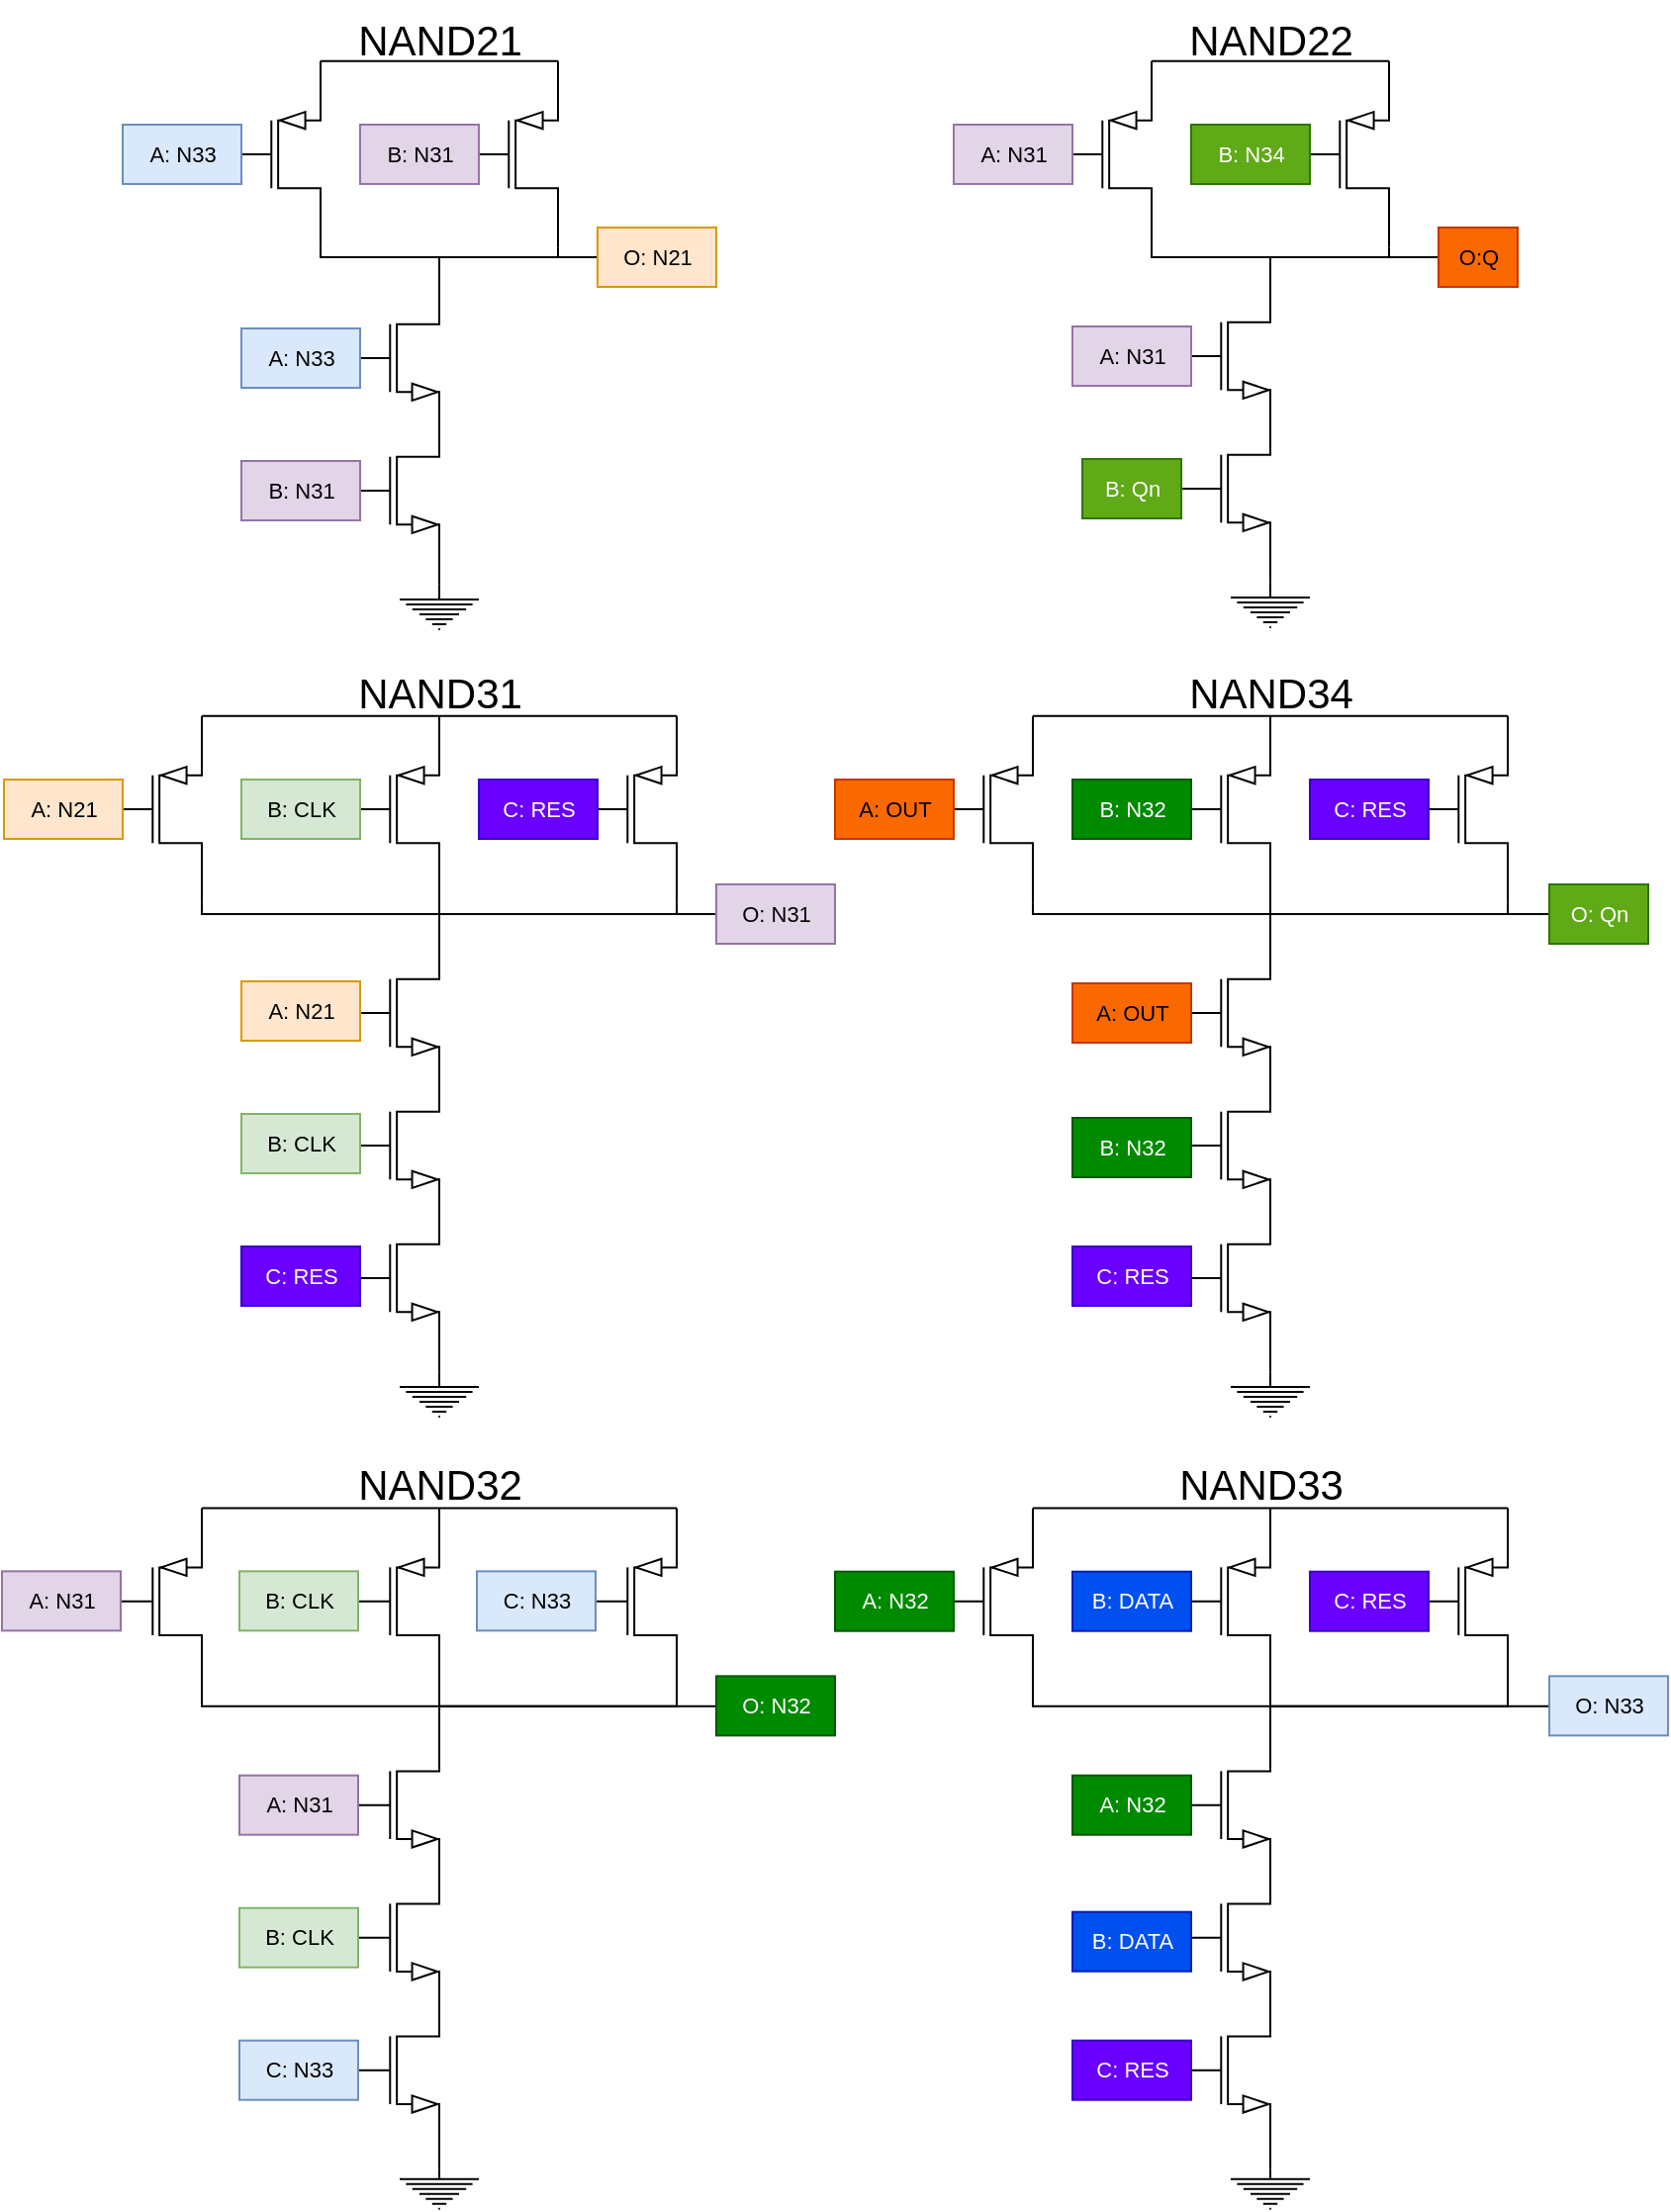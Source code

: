 <mxfile version="22.1.2" type="device">
  <diagram name="Page-1" id="8TI67Nh7wmbXhhurHDxa">
    <mxGraphModel dx="1430" dy="832" grid="1" gridSize="10" guides="1" tooltips="1" connect="1" arrows="1" fold="1" page="1" pageScale="1" pageWidth="850" pageHeight="1100" math="0" shadow="0">
      <root>
        <mxCell id="0" />
        <mxCell id="1" parent="0" />
        <mxCell id="f1Kl81jTNJC2XIE6eOeZ-92" style="edgeStyle=orthogonalEdgeStyle;shape=connector;rounded=0;orthogonalLoop=1;jettySize=auto;html=1;exitX=1;exitY=0;exitDx=0;exitDy=0;exitPerimeter=0;labelBackgroundColor=default;strokeColor=default;align=center;verticalAlign=middle;fontFamily=Helvetica;fontSize=11;fontColor=default;endArrow=none;endFill=0;" parent="1" source="f1Kl81jTNJC2XIE6eOeZ-1" edge="1">
          <mxGeometry relative="1" as="geometry">
            <mxPoint x="420" y="570" as="targetPoint" />
            <Array as="points">
              <mxPoint x="320" y="570" />
              <mxPoint x="420" y="570" />
            </Array>
          </mxGeometry>
        </mxCell>
        <mxCell id="f1Kl81jTNJC2XIE6eOeZ-1" value="" style="verticalLabelPosition=bottom;shadow=0;dashed=0;align=center;html=1;verticalAlign=top;shape=mxgraph.electrical.transistors.nmos;pointerEvents=1;" parent="1" vertex="1">
          <mxGeometry x="260" y="571" width="60" height="100" as="geometry" />
        </mxCell>
        <mxCell id="f1Kl81jTNJC2XIE6eOeZ-2" value="" style="verticalLabelPosition=bottom;shadow=0;dashed=0;align=center;html=1;verticalAlign=top;shape=mxgraph.electrical.transistors.pmos;pointerEvents=1;" parent="1" vertex="1">
          <mxGeometry x="200" y="468" width="60" height="100" as="geometry" />
        </mxCell>
        <mxCell id="f1Kl81jTNJC2XIE6eOeZ-3" value="" style="verticalLabelPosition=bottom;shadow=0;dashed=0;align=center;html=1;verticalAlign=top;shape=mxgraph.electrical.transistors.pmos;pointerEvents=1;" parent="1" vertex="1">
          <mxGeometry x="320" y="468" width="60" height="100" as="geometry" />
        </mxCell>
        <mxCell id="f1Kl81jTNJC2XIE6eOeZ-4" value="" style="verticalLabelPosition=bottom;shadow=0;dashed=0;align=center;html=1;verticalAlign=top;shape=mxgraph.electrical.transistors.nmos;pointerEvents=1;" parent="1" vertex="1">
          <mxGeometry x="260" y="638" width="60" height="100" as="geometry" />
        </mxCell>
        <mxCell id="f1Kl81jTNJC2XIE6eOeZ-91" style="edgeStyle=orthogonalEdgeStyle;shape=connector;rounded=0;orthogonalLoop=1;jettySize=auto;html=1;exitX=1;exitY=0;exitDx=0;exitDy=0;exitPerimeter=0;labelBackgroundColor=default;strokeColor=default;align=center;verticalAlign=middle;fontFamily=Helvetica;fontSize=11;fontColor=default;endArrow=none;endFill=0;" parent="1" source="f1Kl81jTNJC2XIE6eOeZ-5" edge="1">
          <mxGeometry relative="1" as="geometry">
            <mxPoint x="480" y="902" as="targetPoint" />
            <Array as="points">
              <mxPoint x="320" y="902" />
              <mxPoint x="480" y="902" />
            </Array>
          </mxGeometry>
        </mxCell>
        <mxCell id="f1Kl81jTNJC2XIE6eOeZ-5" value="" style="verticalLabelPosition=bottom;shadow=0;dashed=0;align=center;html=1;verticalAlign=top;shape=mxgraph.electrical.transistors.nmos;pointerEvents=1;" parent="1" vertex="1">
          <mxGeometry x="260" y="902" width="60" height="100" as="geometry" />
        </mxCell>
        <mxCell id="f1Kl81jTNJC2XIE6eOeZ-6" value="" style="verticalLabelPosition=bottom;shadow=0;dashed=0;align=center;html=1;verticalAlign=top;shape=mxgraph.electrical.transistors.pmos;pointerEvents=1;" parent="1" vertex="1">
          <mxGeometry x="140" y="799" width="60" height="100" as="geometry" />
        </mxCell>
        <mxCell id="f1Kl81jTNJC2XIE6eOeZ-7" value="" style="verticalLabelPosition=bottom;shadow=0;dashed=0;align=center;html=1;verticalAlign=top;shape=mxgraph.electrical.transistors.pmos;pointerEvents=1;" parent="1" vertex="1">
          <mxGeometry x="260" y="799" width="60" height="100" as="geometry" />
        </mxCell>
        <mxCell id="f1Kl81jTNJC2XIE6eOeZ-8" value="" style="verticalLabelPosition=bottom;shadow=0;dashed=0;align=center;html=1;verticalAlign=top;shape=mxgraph.electrical.transistors.nmos;pointerEvents=1;" parent="1" vertex="1">
          <mxGeometry x="260" y="969" width="60" height="100" as="geometry" />
        </mxCell>
        <mxCell id="f1Kl81jTNJC2XIE6eOeZ-17" style="edgeStyle=orthogonalEdgeStyle;shape=connector;rounded=0;orthogonalLoop=1;jettySize=auto;html=1;exitX=1;exitY=1;exitDx=0;exitDy=0;exitPerimeter=0;labelBackgroundColor=default;strokeColor=default;align=center;verticalAlign=middle;fontFamily=Helvetica;fontSize=11;fontColor=default;endArrow=none;endFill=0;" parent="1" source="f1Kl81jTNJC2XIE6eOeZ-9" edge="1">
          <mxGeometry relative="1" as="geometry">
            <mxPoint x="320" y="893.313" as="targetPoint" />
            <Array as="points">
              <mxPoint x="440" y="902" />
              <mxPoint x="320" y="902" />
            </Array>
          </mxGeometry>
        </mxCell>
        <mxCell id="f1Kl81jTNJC2XIE6eOeZ-9" value="" style="verticalLabelPosition=bottom;shadow=0;dashed=0;align=center;html=1;verticalAlign=top;shape=mxgraph.electrical.transistors.pmos;pointerEvents=1;" parent="1" vertex="1">
          <mxGeometry x="380" y="799" width="60" height="100" as="geometry" />
        </mxCell>
        <mxCell id="f1Kl81jTNJC2XIE6eOeZ-10" value="" style="verticalLabelPosition=bottom;shadow=0;dashed=0;align=center;html=1;verticalAlign=top;shape=mxgraph.electrical.transistors.nmos;pointerEvents=1;" parent="1" vertex="1">
          <mxGeometry x="260" y="1036" width="60" height="100" as="geometry" />
        </mxCell>
        <mxCell id="f1Kl81jTNJC2XIE6eOeZ-13" style="edgeStyle=orthogonalEdgeStyle;shape=connector;rounded=0;orthogonalLoop=1;jettySize=auto;html=1;exitX=1;exitY=1;exitDx=0;exitDy=0;exitPerimeter=0;entryX=1;entryY=0;entryDx=0;entryDy=0;entryPerimeter=0;labelBackgroundColor=default;strokeColor=default;align=center;verticalAlign=middle;fontFamily=Helvetica;fontSize=11;fontColor=default;endArrow=none;endFill=0;" parent="1" source="f1Kl81jTNJC2XIE6eOeZ-2" target="f1Kl81jTNJC2XIE6eOeZ-1" edge="1">
          <mxGeometry relative="1" as="geometry">
            <Array as="points">
              <mxPoint x="260" y="570" />
              <mxPoint x="320" y="570" />
            </Array>
          </mxGeometry>
        </mxCell>
        <mxCell id="f1Kl81jTNJC2XIE6eOeZ-14" style="edgeStyle=orthogonalEdgeStyle;shape=connector;rounded=0;orthogonalLoop=1;jettySize=auto;html=1;exitX=1;exitY=1;exitDx=0;exitDy=0;exitPerimeter=0;entryX=1;entryY=0;entryDx=0;entryDy=0;entryPerimeter=0;labelBackgroundColor=default;strokeColor=default;align=center;verticalAlign=middle;fontFamily=Helvetica;fontSize=11;fontColor=default;endArrow=none;endFill=0;" parent="1" source="f1Kl81jTNJC2XIE6eOeZ-3" target="f1Kl81jTNJC2XIE6eOeZ-1" edge="1">
          <mxGeometry relative="1" as="geometry">
            <Array as="points">
              <mxPoint x="380" y="570" />
              <mxPoint x="320" y="570" />
            </Array>
          </mxGeometry>
        </mxCell>
        <mxCell id="f1Kl81jTNJC2XIE6eOeZ-15" style="edgeStyle=orthogonalEdgeStyle;shape=connector;rounded=0;orthogonalLoop=1;jettySize=auto;html=1;exitX=1;exitY=1;exitDx=0;exitDy=0;exitPerimeter=0;entryX=1;entryY=0;entryDx=0;entryDy=0;entryPerimeter=0;labelBackgroundColor=default;strokeColor=default;align=center;verticalAlign=middle;fontFamily=Helvetica;fontSize=11;fontColor=default;endArrow=none;endFill=0;" parent="1" target="f1Kl81jTNJC2XIE6eOeZ-4" edge="1">
          <mxGeometry relative="1" as="geometry">
            <mxPoint x="320" y="640.143" as="sourcePoint" />
          </mxGeometry>
        </mxCell>
        <mxCell id="f1Kl81jTNJC2XIE6eOeZ-16" style="edgeStyle=orthogonalEdgeStyle;shape=connector;rounded=0;orthogonalLoop=1;jettySize=auto;html=1;exitX=1;exitY=1;exitDx=0;exitDy=0;exitPerimeter=0;entryX=1;entryY=1;entryDx=0;entryDy=0;entryPerimeter=0;labelBackgroundColor=default;strokeColor=default;align=center;verticalAlign=middle;fontFamily=Helvetica;fontSize=11;fontColor=default;endArrow=none;endFill=0;" parent="1" source="f1Kl81jTNJC2XIE6eOeZ-6" target="f1Kl81jTNJC2XIE6eOeZ-7" edge="1">
          <mxGeometry relative="1" as="geometry">
            <Array as="points">
              <mxPoint x="200" y="902" />
              <mxPoint x="320" y="902" />
            </Array>
          </mxGeometry>
        </mxCell>
        <mxCell id="f1Kl81jTNJC2XIE6eOeZ-18" style="edgeStyle=orthogonalEdgeStyle;shape=connector;rounded=0;orthogonalLoop=1;jettySize=auto;html=1;exitX=1;exitY=1;exitDx=0;exitDy=0;exitPerimeter=0;entryX=1;entryY=0;entryDx=0;entryDy=0;entryPerimeter=0;labelBackgroundColor=default;strokeColor=default;align=center;verticalAlign=middle;fontFamily=Helvetica;fontSize=11;fontColor=default;endArrow=none;endFill=0;" parent="1" source="f1Kl81jTNJC2XIE6eOeZ-7" target="f1Kl81jTNJC2XIE6eOeZ-5" edge="1">
          <mxGeometry relative="1" as="geometry" />
        </mxCell>
        <mxCell id="f1Kl81jTNJC2XIE6eOeZ-19" style="edgeStyle=orthogonalEdgeStyle;shape=connector;rounded=0;orthogonalLoop=1;jettySize=auto;html=1;exitX=1;exitY=1;exitDx=0;exitDy=0;exitPerimeter=0;entryX=1;entryY=0;entryDx=0;entryDy=0;entryPerimeter=0;labelBackgroundColor=default;strokeColor=default;align=center;verticalAlign=middle;fontFamily=Helvetica;fontSize=11;fontColor=default;endArrow=none;endFill=0;" parent="1" source="f1Kl81jTNJC2XIE6eOeZ-5" target="f1Kl81jTNJC2XIE6eOeZ-8" edge="1">
          <mxGeometry relative="1" as="geometry" />
        </mxCell>
        <mxCell id="f1Kl81jTNJC2XIE6eOeZ-22" style="edgeStyle=orthogonalEdgeStyle;shape=connector;rounded=0;orthogonalLoop=1;jettySize=auto;html=1;exitX=1;exitY=0;exitDx=0;exitDy=0;exitPerimeter=0;entryX=1;entryY=0;entryDx=0;entryDy=0;entryPerimeter=0;labelBackgroundColor=default;strokeColor=default;align=center;verticalAlign=middle;fontFamily=Helvetica;fontSize=11;fontColor=default;endArrow=none;endFill=0;" parent="1" source="f1Kl81jTNJC2XIE6eOeZ-2" target="f1Kl81jTNJC2XIE6eOeZ-3" edge="1">
          <mxGeometry relative="1" as="geometry">
            <Array as="points">
              <mxPoint x="310" y="470" />
              <mxPoint x="310" y="470" />
            </Array>
          </mxGeometry>
        </mxCell>
        <mxCell id="f1Kl81jTNJC2XIE6eOeZ-23" style="edgeStyle=orthogonalEdgeStyle;shape=connector;rounded=0;orthogonalLoop=1;jettySize=auto;html=1;exitX=1;exitY=0;exitDx=0;exitDy=0;exitPerimeter=0;entryX=1;entryY=0;entryDx=0;entryDy=0;entryPerimeter=0;labelBackgroundColor=default;strokeColor=default;align=center;verticalAlign=middle;fontFamily=Helvetica;fontSize=11;fontColor=default;endArrow=none;endFill=0;" parent="1" source="f1Kl81jTNJC2XIE6eOeZ-6" target="f1Kl81jTNJC2XIE6eOeZ-7" edge="1">
          <mxGeometry relative="1" as="geometry">
            <Array as="points">
              <mxPoint x="260" y="802" />
              <mxPoint x="260" y="802" />
            </Array>
          </mxGeometry>
        </mxCell>
        <mxCell id="f1Kl81jTNJC2XIE6eOeZ-25" style="edgeStyle=orthogonalEdgeStyle;shape=connector;rounded=0;orthogonalLoop=1;jettySize=auto;html=1;exitX=1;exitY=0;exitDx=0;exitDy=0;exitPerimeter=0;entryX=1;entryY=0;entryDx=0;entryDy=0;entryPerimeter=0;labelBackgroundColor=default;strokeColor=default;align=center;verticalAlign=middle;fontFamily=Helvetica;fontSize=11;fontColor=default;endArrow=none;endFill=0;" parent="1" source="f1Kl81jTNJC2XIE6eOeZ-9" target="f1Kl81jTNJC2XIE6eOeZ-7" edge="1">
          <mxGeometry relative="1" as="geometry">
            <Array as="points">
              <mxPoint x="370" y="802" />
              <mxPoint x="370" y="802" />
            </Array>
          </mxGeometry>
        </mxCell>
        <mxCell id="f1Kl81jTNJC2XIE6eOeZ-96" style="edgeStyle=orthogonalEdgeStyle;shape=connector;rounded=0;orthogonalLoop=1;jettySize=auto;html=1;exitX=1;exitY=0;exitDx=0;exitDy=0;exitPerimeter=0;labelBackgroundColor=default;strokeColor=default;align=center;verticalAlign=middle;fontFamily=Helvetica;fontSize=11;fontColor=default;endArrow=none;endFill=0;" parent="1" source="f1Kl81jTNJC2XIE6eOeZ-65" edge="1">
          <mxGeometry relative="1" as="geometry">
            <mxPoint x="840" y="570" as="targetPoint" />
            <Array as="points">
              <mxPoint x="740" y="570" />
              <mxPoint x="840" y="570" />
            </Array>
          </mxGeometry>
        </mxCell>
        <mxCell id="f1Kl81jTNJC2XIE6eOeZ-65" value="" style="verticalLabelPosition=bottom;shadow=0;dashed=0;align=center;html=1;verticalAlign=top;shape=mxgraph.electrical.transistors.nmos;pointerEvents=1;" parent="1" vertex="1">
          <mxGeometry x="680" y="570" width="60" height="100" as="geometry" />
        </mxCell>
        <mxCell id="f1Kl81jTNJC2XIE6eOeZ-66" value="" style="verticalLabelPosition=bottom;shadow=0;dashed=0;align=center;html=1;verticalAlign=top;shape=mxgraph.electrical.transistors.pmos;pointerEvents=1;" parent="1" vertex="1">
          <mxGeometry x="620" y="468" width="60" height="100" as="geometry" />
        </mxCell>
        <mxCell id="f1Kl81jTNJC2XIE6eOeZ-67" value="" style="verticalLabelPosition=bottom;shadow=0;dashed=0;align=center;html=1;verticalAlign=top;shape=mxgraph.electrical.transistors.pmos;pointerEvents=1;" parent="1" vertex="1">
          <mxGeometry x="740" y="468" width="60" height="100" as="geometry" />
        </mxCell>
        <mxCell id="f1Kl81jTNJC2XIE6eOeZ-68" value="" style="verticalLabelPosition=bottom;shadow=0;dashed=0;align=center;html=1;verticalAlign=top;shape=mxgraph.electrical.transistors.nmos;pointerEvents=1;" parent="1" vertex="1">
          <mxGeometry x="680" y="637" width="60" height="100" as="geometry" />
        </mxCell>
        <mxCell id="f1Kl81jTNJC2XIE6eOeZ-76" style="edgeStyle=orthogonalEdgeStyle;shape=connector;rounded=0;orthogonalLoop=1;jettySize=auto;html=1;exitX=1;exitY=1;exitDx=0;exitDy=0;exitPerimeter=0;entryX=1;entryY=0;entryDx=0;entryDy=0;entryPerimeter=0;labelBackgroundColor=default;strokeColor=default;align=center;verticalAlign=middle;fontFamily=Helvetica;fontSize=11;fontColor=default;endArrow=none;endFill=0;" parent="1" source="f1Kl81jTNJC2XIE6eOeZ-66" target="f1Kl81jTNJC2XIE6eOeZ-65" edge="1">
          <mxGeometry relative="1" as="geometry">
            <Array as="points">
              <mxPoint x="680" y="570" />
              <mxPoint x="740" y="570" />
            </Array>
          </mxGeometry>
        </mxCell>
        <mxCell id="f1Kl81jTNJC2XIE6eOeZ-77" style="edgeStyle=orthogonalEdgeStyle;shape=connector;rounded=0;orthogonalLoop=1;jettySize=auto;html=1;exitX=1;exitY=1;exitDx=0;exitDy=0;exitPerimeter=0;entryX=1;entryY=0;entryDx=0;entryDy=0;entryPerimeter=0;labelBackgroundColor=default;strokeColor=default;align=center;verticalAlign=middle;fontFamily=Helvetica;fontSize=11;fontColor=default;endArrow=none;endFill=0;" parent="1" source="f1Kl81jTNJC2XIE6eOeZ-67" target="f1Kl81jTNJC2XIE6eOeZ-65" edge="1">
          <mxGeometry relative="1" as="geometry">
            <Array as="points">
              <mxPoint x="800" y="570" />
              <mxPoint x="740" y="570" />
            </Array>
          </mxGeometry>
        </mxCell>
        <mxCell id="f1Kl81jTNJC2XIE6eOeZ-78" style="edgeStyle=orthogonalEdgeStyle;shape=connector;rounded=0;orthogonalLoop=1;jettySize=auto;html=1;exitX=1;exitY=1;exitDx=0;exitDy=0;exitPerimeter=0;entryX=1;entryY=0;entryDx=0;entryDy=0;entryPerimeter=0;labelBackgroundColor=default;strokeColor=default;align=center;verticalAlign=middle;fontFamily=Helvetica;fontSize=11;fontColor=default;endArrow=none;endFill=0;" parent="1" target="f1Kl81jTNJC2XIE6eOeZ-68" edge="1">
          <mxGeometry relative="1" as="geometry">
            <mxPoint x="740" y="639.143" as="sourcePoint" />
          </mxGeometry>
        </mxCell>
        <mxCell id="f1Kl81jTNJC2XIE6eOeZ-83" style="edgeStyle=orthogonalEdgeStyle;shape=connector;rounded=0;orthogonalLoop=1;jettySize=auto;html=1;exitX=1;exitY=0;exitDx=0;exitDy=0;exitPerimeter=0;entryX=1;entryY=0;entryDx=0;entryDy=0;entryPerimeter=0;labelBackgroundColor=default;strokeColor=default;align=center;verticalAlign=middle;fontFamily=Helvetica;fontSize=11;fontColor=default;endArrow=none;endFill=0;" parent="1" source="f1Kl81jTNJC2XIE6eOeZ-66" target="f1Kl81jTNJC2XIE6eOeZ-67" edge="1">
          <mxGeometry relative="1" as="geometry">
            <Array as="points">
              <mxPoint x="730" y="470" />
              <mxPoint x="730" y="470" />
            </Array>
          </mxGeometry>
        </mxCell>
        <mxCell id="f1Kl81jTNJC2XIE6eOeZ-86" value="NAND21" style="text;html=1;align=center;verticalAlign=middle;resizable=0;points=[];autosize=1;strokeColor=none;fillColor=none;fontSize=21;fontFamily=Helvetica;fontColor=default;" parent="1" vertex="1">
          <mxGeometry x="265" y="440" width="110" height="40" as="geometry" />
        </mxCell>
        <mxCell id="f1Kl81jTNJC2XIE6eOeZ-87" value="NAND31" style="text;html=1;align=center;verticalAlign=middle;resizable=0;points=[];autosize=1;strokeColor=none;fillColor=none;fontSize=21;fontFamily=Helvetica;fontColor=default;" parent="1" vertex="1">
          <mxGeometry x="265" y="770" width="110" height="40" as="geometry" />
        </mxCell>
        <mxCell id="f1Kl81jTNJC2XIE6eOeZ-89" value="NAND22" style="text;html=1;align=center;verticalAlign=middle;resizable=0;points=[];autosize=1;strokeColor=none;fillColor=none;fontSize=21;fontFamily=Helvetica;fontColor=default;" parent="1" vertex="1">
          <mxGeometry x="685" y="440" width="110" height="40" as="geometry" />
        </mxCell>
        <mxCell id="f1Kl81jTNJC2XIE6eOeZ-98" value="A: N33" style="text;html=1;align=center;verticalAlign=middle;resizable=0;points=[];autosize=1;strokeColor=#6c8ebf;fillColor=#dae8fc;fontSize=11;fontFamily=Helvetica;" parent="1" vertex="1">
          <mxGeometry x="160" y="503" width="60" height="30" as="geometry" />
        </mxCell>
        <mxCell id="f1Kl81jTNJC2XIE6eOeZ-99" value="B: N31" style="text;html=1;align=center;verticalAlign=middle;resizable=0;points=[];autosize=1;strokeColor=#9673a6;fillColor=#e1d5e7;fontSize=11;fontFamily=Helvetica;" parent="1" vertex="1">
          <mxGeometry x="280" y="503" width="60" height="30" as="geometry" />
        </mxCell>
        <mxCell id="f1Kl81jTNJC2XIE6eOeZ-100" value="B: N31" style="text;html=1;align=center;verticalAlign=middle;resizable=0;points=[];autosize=1;strokeColor=#9673a6;fillColor=#e1d5e7;fontSize=11;fontFamily=Helvetica;" parent="1" vertex="1">
          <mxGeometry x="220" y="673" width="60" height="30" as="geometry" />
        </mxCell>
        <mxCell id="f1Kl81jTNJC2XIE6eOeZ-101" value="A: N33" style="text;html=1;align=center;verticalAlign=middle;resizable=0;points=[];autosize=1;strokeColor=#6c8ebf;fillColor=#dae8fc;fontSize=11;fontFamily=Helvetica;" parent="1" vertex="1">
          <mxGeometry x="220" y="606" width="60" height="30" as="geometry" />
        </mxCell>
        <mxCell id="f1Kl81jTNJC2XIE6eOeZ-102" value="A: N31" style="text;html=1;align=center;verticalAlign=middle;resizable=0;points=[];autosize=1;strokeColor=#9673a6;fillColor=#e1d5e7;fontSize=11;fontFamily=Helvetica;" parent="1" vertex="1">
          <mxGeometry x="580" y="503" width="60" height="30" as="geometry" />
        </mxCell>
        <mxCell id="f1Kl81jTNJC2XIE6eOeZ-103" value="B: N34" style="text;html=1;align=center;verticalAlign=middle;resizable=0;points=[];autosize=1;strokeColor=#2D7600;fillColor=#60a917;fontSize=11;fontFamily=Helvetica;fontColor=#ffffff;" parent="1" vertex="1">
          <mxGeometry x="700" y="503" width="60" height="30" as="geometry" />
        </mxCell>
        <mxCell id="f1Kl81jTNJC2XIE6eOeZ-104" value="B: Qn" style="text;html=1;align=center;verticalAlign=middle;resizable=0;points=[];autosize=1;strokeColor=#2D7600;fillColor=#60a917;fontSize=11;fontFamily=Helvetica;fontColor=#ffffff;" parent="1" vertex="1">
          <mxGeometry x="645" y="672" width="50" height="30" as="geometry" />
        </mxCell>
        <mxCell id="f1Kl81jTNJC2XIE6eOeZ-105" value="A: N31" style="text;html=1;align=center;verticalAlign=middle;resizable=0;points=[];autosize=1;strokeColor=#9673a6;fillColor=#e1d5e7;fontSize=11;fontFamily=Helvetica;" parent="1" vertex="1">
          <mxGeometry x="640" y="605" width="60" height="30" as="geometry" />
        </mxCell>
        <mxCell id="f1Kl81jTNJC2XIE6eOeZ-106" value="A: N21" style="text;html=1;align=center;verticalAlign=middle;resizable=0;points=[];autosize=1;strokeColor=#d79b00;fillColor=#ffe6cc;fontSize=11;fontFamily=Helvetica;" parent="1" vertex="1">
          <mxGeometry x="100" y="834" width="60" height="30" as="geometry" />
        </mxCell>
        <mxCell id="f1Kl81jTNJC2XIE6eOeZ-107" value="B: CLK" style="text;html=1;align=center;verticalAlign=middle;resizable=0;points=[];autosize=1;fontSize=11;fontFamily=Helvetica;fillColor=#d5e8d4;strokeColor=#82b366;" parent="1" vertex="1">
          <mxGeometry x="220" y="834" width="60" height="30" as="geometry" />
        </mxCell>
        <mxCell id="f1Kl81jTNJC2XIE6eOeZ-108" value="C: RES" style="text;html=1;align=center;verticalAlign=middle;resizable=0;points=[];autosize=1;strokeColor=#3700CC;fillColor=#6a00ff;fontSize=11;fontFamily=Helvetica;fontColor=#ffffff;" parent="1" vertex="1">
          <mxGeometry x="340" y="834" width="60" height="30" as="geometry" />
        </mxCell>
        <mxCell id="f1Kl81jTNJC2XIE6eOeZ-109" value="A: N21" style="text;html=1;align=center;verticalAlign=middle;resizable=0;points=[];autosize=1;strokeColor=#d79b00;fillColor=#ffe6cc;fontSize=11;fontFamily=Helvetica;" parent="1" vertex="1">
          <mxGeometry x="220" y="936" width="60" height="30" as="geometry" />
        </mxCell>
        <mxCell id="f1Kl81jTNJC2XIE6eOeZ-110" value="B: CLK" style="text;html=1;align=center;verticalAlign=middle;resizable=0;points=[];autosize=1;fontSize=11;fontFamily=Helvetica;fillColor=#d5e8d4;strokeColor=#82b366;" parent="1" vertex="1">
          <mxGeometry x="220" y="1003" width="60" height="30" as="geometry" />
        </mxCell>
        <mxCell id="f1Kl81jTNJC2XIE6eOeZ-111" value="C: RES" style="text;html=1;align=center;verticalAlign=middle;resizable=0;points=[];autosize=1;strokeColor=#3700CC;fillColor=#6a00ff;fontSize=11;fontFamily=Helvetica;fontColor=#ffffff;" parent="1" vertex="1">
          <mxGeometry x="220" y="1070" width="60" height="30" as="geometry" />
        </mxCell>
        <mxCell id="f1Kl81jTNJC2XIE6eOeZ-130" value="O: N21" style="text;html=1;align=center;verticalAlign=middle;resizable=0;points=[];autosize=1;strokeColor=#d79b00;fillColor=#ffe6cc;fontSize=11;fontFamily=Helvetica;" parent="1" vertex="1">
          <mxGeometry x="400" y="555" width="60" height="30" as="geometry" />
        </mxCell>
        <mxCell id="f1Kl81jTNJC2XIE6eOeZ-131" value="O:Q" style="text;html=1;align=center;verticalAlign=middle;resizable=0;points=[];autosize=1;strokeColor=#C73500;fillColor=#fa6800;fontSize=11;fontFamily=Helvetica;fontColor=#000000;" parent="1" vertex="1">
          <mxGeometry x="825" y="555" width="40" height="30" as="geometry" />
        </mxCell>
        <mxCell id="f1Kl81jTNJC2XIE6eOeZ-132" value="O:&amp;nbsp;N31" style="text;html=1;align=center;verticalAlign=middle;resizable=0;points=[];autosize=1;strokeColor=#9673a6;fillColor=#e1d5e7;fontSize=11;fontFamily=Helvetica;" parent="1" vertex="1">
          <mxGeometry x="460" y="887" width="60" height="30" as="geometry" />
        </mxCell>
        <mxCell id="f1Kl81jTNJC2XIE6eOeZ-141" value="" style="pointerEvents=1;verticalLabelPosition=bottom;shadow=0;dashed=0;align=center;html=1;verticalAlign=top;shape=mxgraph.electrical.signal_sources.protective_earth;fontFamily=Helvetica;fontSize=11;fontColor=default;" parent="1" vertex="1">
          <mxGeometry x="720" y="737" width="40" height="20" as="geometry" />
        </mxCell>
        <mxCell id="f1Kl81jTNJC2XIE6eOeZ-146" style="edgeStyle=orthogonalEdgeStyle;shape=connector;rounded=0;orthogonalLoop=1;jettySize=auto;html=1;exitX=0.5;exitY=0;exitDx=0;exitDy=0;exitPerimeter=0;entryX=1;entryY=1;entryDx=0;entryDy=0;entryPerimeter=0;labelBackgroundColor=default;strokeColor=default;align=center;verticalAlign=middle;fontFamily=Helvetica;fontSize=11;fontColor=default;endArrow=none;endFill=0;" parent="1" source="f1Kl81jTNJC2XIE6eOeZ-141" target="f1Kl81jTNJC2XIE6eOeZ-68" edge="1">
          <mxGeometry relative="1" as="geometry" />
        </mxCell>
        <mxCell id="f1Kl81jTNJC2XIE6eOeZ-147" value="" style="pointerEvents=1;verticalLabelPosition=bottom;shadow=0;dashed=0;align=center;html=1;verticalAlign=top;shape=mxgraph.electrical.signal_sources.protective_earth;fontFamily=Helvetica;fontSize=11;fontColor=default;" parent="1" vertex="1">
          <mxGeometry x="300" y="738" width="40" height="20" as="geometry" />
        </mxCell>
        <mxCell id="f1Kl81jTNJC2XIE6eOeZ-148" value="" style="pointerEvents=1;verticalLabelPosition=bottom;shadow=0;dashed=0;align=center;html=1;verticalAlign=top;shape=mxgraph.electrical.signal_sources.protective_earth;fontFamily=Helvetica;fontSize=11;fontColor=default;" parent="1" vertex="1">
          <mxGeometry x="300" y="1136" width="40" height="20" as="geometry" />
        </mxCell>
        <mxCell id="f1Kl81jTNJC2XIE6eOeZ-149" style="edgeStyle=orthogonalEdgeStyle;shape=connector;rounded=0;orthogonalLoop=1;jettySize=auto;html=1;exitX=0.5;exitY=0;exitDx=0;exitDy=0;exitPerimeter=0;entryX=1;entryY=1;entryDx=0;entryDy=0;entryPerimeter=0;labelBackgroundColor=default;strokeColor=default;align=center;verticalAlign=middle;fontFamily=Helvetica;fontSize=11;fontColor=default;endArrow=none;endFill=0;" parent="1" source="f1Kl81jTNJC2XIE6eOeZ-148" target="f1Kl81jTNJC2XIE6eOeZ-10" edge="1">
          <mxGeometry relative="1" as="geometry" />
        </mxCell>
        <mxCell id="f1Kl81jTNJC2XIE6eOeZ-150" style="edgeStyle=orthogonalEdgeStyle;shape=connector;rounded=0;orthogonalLoop=1;jettySize=auto;html=1;exitX=0.5;exitY=0;exitDx=0;exitDy=0;exitPerimeter=0;entryX=1;entryY=1;entryDx=0;entryDy=0;entryPerimeter=0;labelBackgroundColor=default;strokeColor=default;align=center;verticalAlign=middle;fontFamily=Helvetica;fontSize=11;fontColor=default;endArrow=none;endFill=0;" parent="1" source="f1Kl81jTNJC2XIE6eOeZ-147" target="f1Kl81jTNJC2XIE6eOeZ-4" edge="1">
          <mxGeometry relative="1" as="geometry" />
        </mxCell>
        <mxCell id="Ri8tvYhTlAPDRmJGboGA-1" style="edgeStyle=orthogonalEdgeStyle;shape=connector;rounded=0;orthogonalLoop=1;jettySize=auto;html=1;exitX=1;exitY=0;exitDx=0;exitDy=0;exitPerimeter=0;labelBackgroundColor=default;strokeColor=default;align=center;verticalAlign=middle;fontFamily=Helvetica;fontSize=11;fontColor=default;endArrow=none;endFill=0;" edge="1" parent="1" source="Ri8tvYhTlAPDRmJGboGA-2">
          <mxGeometry relative="1" as="geometry">
            <mxPoint x="900" y="902" as="targetPoint" />
            <Array as="points">
              <mxPoint x="740" y="902" />
              <mxPoint x="900" y="902" />
            </Array>
          </mxGeometry>
        </mxCell>
        <mxCell id="Ri8tvYhTlAPDRmJGboGA-2" value="" style="verticalLabelPosition=bottom;shadow=0;dashed=0;align=center;html=1;verticalAlign=top;shape=mxgraph.electrical.transistors.nmos;pointerEvents=1;" vertex="1" parent="1">
          <mxGeometry x="680" y="902" width="60" height="100" as="geometry" />
        </mxCell>
        <mxCell id="Ri8tvYhTlAPDRmJGboGA-3" value="" style="verticalLabelPosition=bottom;shadow=0;dashed=0;align=center;html=1;verticalAlign=top;shape=mxgraph.electrical.transistors.pmos;pointerEvents=1;" vertex="1" parent="1">
          <mxGeometry x="560" y="799" width="60" height="100" as="geometry" />
        </mxCell>
        <mxCell id="Ri8tvYhTlAPDRmJGboGA-4" value="" style="verticalLabelPosition=bottom;shadow=0;dashed=0;align=center;html=1;verticalAlign=top;shape=mxgraph.electrical.transistors.pmos;pointerEvents=1;" vertex="1" parent="1">
          <mxGeometry x="680" y="799" width="60" height="100" as="geometry" />
        </mxCell>
        <mxCell id="Ri8tvYhTlAPDRmJGboGA-5" value="" style="verticalLabelPosition=bottom;shadow=0;dashed=0;align=center;html=1;verticalAlign=top;shape=mxgraph.electrical.transistors.nmos;pointerEvents=1;" vertex="1" parent="1">
          <mxGeometry x="680" y="969" width="60" height="100" as="geometry" />
        </mxCell>
        <mxCell id="Ri8tvYhTlAPDRmJGboGA-6" style="edgeStyle=orthogonalEdgeStyle;shape=connector;rounded=0;orthogonalLoop=1;jettySize=auto;html=1;exitX=1;exitY=1;exitDx=0;exitDy=0;exitPerimeter=0;labelBackgroundColor=default;strokeColor=default;align=center;verticalAlign=middle;fontFamily=Helvetica;fontSize=11;fontColor=default;endArrow=none;endFill=0;" edge="1" parent="1" source="Ri8tvYhTlAPDRmJGboGA-7">
          <mxGeometry relative="1" as="geometry">
            <mxPoint x="740" y="893.313" as="targetPoint" />
            <Array as="points">
              <mxPoint x="860" y="902" />
              <mxPoint x="740" y="902" />
            </Array>
          </mxGeometry>
        </mxCell>
        <mxCell id="Ri8tvYhTlAPDRmJGboGA-7" value="" style="verticalLabelPosition=bottom;shadow=0;dashed=0;align=center;html=1;verticalAlign=top;shape=mxgraph.electrical.transistors.pmos;pointerEvents=1;" vertex="1" parent="1">
          <mxGeometry x="800" y="799" width="60" height="100" as="geometry" />
        </mxCell>
        <mxCell id="Ri8tvYhTlAPDRmJGboGA-8" value="" style="verticalLabelPosition=bottom;shadow=0;dashed=0;align=center;html=1;verticalAlign=top;shape=mxgraph.electrical.transistors.nmos;pointerEvents=1;" vertex="1" parent="1">
          <mxGeometry x="680" y="1036" width="60" height="100" as="geometry" />
        </mxCell>
        <mxCell id="Ri8tvYhTlAPDRmJGboGA-9" style="edgeStyle=orthogonalEdgeStyle;shape=connector;rounded=0;orthogonalLoop=1;jettySize=auto;html=1;exitX=1;exitY=1;exitDx=0;exitDy=0;exitPerimeter=0;entryX=1;entryY=1;entryDx=0;entryDy=0;entryPerimeter=0;labelBackgroundColor=default;strokeColor=default;align=center;verticalAlign=middle;fontFamily=Helvetica;fontSize=11;fontColor=default;endArrow=none;endFill=0;" edge="1" parent="1" source="Ri8tvYhTlAPDRmJGboGA-3" target="Ri8tvYhTlAPDRmJGboGA-4">
          <mxGeometry relative="1" as="geometry">
            <Array as="points">
              <mxPoint x="620" y="902" />
              <mxPoint x="740" y="902" />
            </Array>
          </mxGeometry>
        </mxCell>
        <mxCell id="Ri8tvYhTlAPDRmJGboGA-10" style="edgeStyle=orthogonalEdgeStyle;shape=connector;rounded=0;orthogonalLoop=1;jettySize=auto;html=1;exitX=1;exitY=1;exitDx=0;exitDy=0;exitPerimeter=0;entryX=1;entryY=0;entryDx=0;entryDy=0;entryPerimeter=0;labelBackgroundColor=default;strokeColor=default;align=center;verticalAlign=middle;fontFamily=Helvetica;fontSize=11;fontColor=default;endArrow=none;endFill=0;" edge="1" parent="1" source="Ri8tvYhTlAPDRmJGboGA-4" target="Ri8tvYhTlAPDRmJGboGA-2">
          <mxGeometry relative="1" as="geometry" />
        </mxCell>
        <mxCell id="Ri8tvYhTlAPDRmJGboGA-11" style="edgeStyle=orthogonalEdgeStyle;shape=connector;rounded=0;orthogonalLoop=1;jettySize=auto;html=1;exitX=1;exitY=1;exitDx=0;exitDy=0;exitPerimeter=0;entryX=1;entryY=0;entryDx=0;entryDy=0;entryPerimeter=0;labelBackgroundColor=default;strokeColor=default;align=center;verticalAlign=middle;fontFamily=Helvetica;fontSize=11;fontColor=default;endArrow=none;endFill=0;" edge="1" parent="1" source="Ri8tvYhTlAPDRmJGboGA-2" target="Ri8tvYhTlAPDRmJGboGA-5">
          <mxGeometry relative="1" as="geometry" />
        </mxCell>
        <mxCell id="Ri8tvYhTlAPDRmJGboGA-12" style="edgeStyle=orthogonalEdgeStyle;shape=connector;rounded=0;orthogonalLoop=1;jettySize=auto;html=1;exitX=1;exitY=0;exitDx=0;exitDy=0;exitPerimeter=0;entryX=1;entryY=0;entryDx=0;entryDy=0;entryPerimeter=0;labelBackgroundColor=default;strokeColor=default;align=center;verticalAlign=middle;fontFamily=Helvetica;fontSize=11;fontColor=default;endArrow=none;endFill=0;" edge="1" parent="1" source="Ri8tvYhTlAPDRmJGboGA-3" target="Ri8tvYhTlAPDRmJGboGA-4">
          <mxGeometry relative="1" as="geometry">
            <Array as="points">
              <mxPoint x="680" y="802" />
              <mxPoint x="680" y="802" />
            </Array>
          </mxGeometry>
        </mxCell>
        <mxCell id="Ri8tvYhTlAPDRmJGboGA-13" style="edgeStyle=orthogonalEdgeStyle;shape=connector;rounded=0;orthogonalLoop=1;jettySize=auto;html=1;exitX=1;exitY=0;exitDx=0;exitDy=0;exitPerimeter=0;entryX=1;entryY=0;entryDx=0;entryDy=0;entryPerimeter=0;labelBackgroundColor=default;strokeColor=default;align=center;verticalAlign=middle;fontFamily=Helvetica;fontSize=11;fontColor=default;endArrow=none;endFill=0;" edge="1" parent="1" source="Ri8tvYhTlAPDRmJGboGA-7" target="Ri8tvYhTlAPDRmJGboGA-4">
          <mxGeometry relative="1" as="geometry">
            <Array as="points">
              <mxPoint x="790" y="802" />
              <mxPoint x="790" y="802" />
            </Array>
          </mxGeometry>
        </mxCell>
        <mxCell id="Ri8tvYhTlAPDRmJGboGA-14" value="NAND34" style="text;html=1;align=center;verticalAlign=middle;resizable=0;points=[];autosize=1;strokeColor=none;fillColor=none;fontSize=21;fontFamily=Helvetica;fontColor=default;" vertex="1" parent="1">
          <mxGeometry x="685" y="770" width="110" height="40" as="geometry" />
        </mxCell>
        <mxCell id="Ri8tvYhTlAPDRmJGboGA-22" value="" style="pointerEvents=1;verticalLabelPosition=bottom;shadow=0;dashed=0;align=center;html=1;verticalAlign=top;shape=mxgraph.electrical.signal_sources.protective_earth;fontFamily=Helvetica;fontSize=11;fontColor=default;" vertex="1" parent="1">
          <mxGeometry x="720" y="1136" width="40" height="20" as="geometry" />
        </mxCell>
        <mxCell id="Ri8tvYhTlAPDRmJGboGA-23" style="edgeStyle=orthogonalEdgeStyle;shape=connector;rounded=0;orthogonalLoop=1;jettySize=auto;html=1;exitX=0.5;exitY=0;exitDx=0;exitDy=0;exitPerimeter=0;entryX=1;entryY=1;entryDx=0;entryDy=0;entryPerimeter=0;labelBackgroundColor=default;strokeColor=default;align=center;verticalAlign=middle;fontFamily=Helvetica;fontSize=11;fontColor=default;endArrow=none;endFill=0;" edge="1" parent="1" source="Ri8tvYhTlAPDRmJGboGA-22" target="Ri8tvYhTlAPDRmJGboGA-8">
          <mxGeometry relative="1" as="geometry" />
        </mxCell>
        <mxCell id="Ri8tvYhTlAPDRmJGboGA-24" style="edgeStyle=orthogonalEdgeStyle;shape=connector;rounded=0;orthogonalLoop=1;jettySize=auto;html=1;exitX=1;exitY=0;exitDx=0;exitDy=0;exitPerimeter=0;labelBackgroundColor=default;strokeColor=default;align=center;verticalAlign=middle;fontFamily=Helvetica;fontSize=11;fontColor=default;endArrow=none;endFill=0;" edge="1" parent="1" source="Ri8tvYhTlAPDRmJGboGA-25">
          <mxGeometry relative="1" as="geometry">
            <mxPoint x="480" y="1302.34" as="targetPoint" />
            <Array as="points">
              <mxPoint x="320" y="1302.34" />
              <mxPoint x="480" y="1302.34" />
            </Array>
          </mxGeometry>
        </mxCell>
        <mxCell id="Ri8tvYhTlAPDRmJGboGA-25" value="" style="verticalLabelPosition=bottom;shadow=0;dashed=0;align=center;html=1;verticalAlign=top;shape=mxgraph.electrical.transistors.nmos;pointerEvents=1;" vertex="1" parent="1">
          <mxGeometry x="260" y="1302.34" width="60" height="100" as="geometry" />
        </mxCell>
        <mxCell id="Ri8tvYhTlAPDRmJGboGA-26" value="" style="verticalLabelPosition=bottom;shadow=0;dashed=0;align=center;html=1;verticalAlign=top;shape=mxgraph.electrical.transistors.pmos;pointerEvents=1;" vertex="1" parent="1">
          <mxGeometry x="140" y="1199.34" width="60" height="100" as="geometry" />
        </mxCell>
        <mxCell id="Ri8tvYhTlAPDRmJGboGA-27" value="" style="verticalLabelPosition=bottom;shadow=0;dashed=0;align=center;html=1;verticalAlign=top;shape=mxgraph.electrical.transistors.pmos;pointerEvents=1;" vertex="1" parent="1">
          <mxGeometry x="260" y="1199.34" width="60" height="100" as="geometry" />
        </mxCell>
        <mxCell id="Ri8tvYhTlAPDRmJGboGA-28" value="" style="verticalLabelPosition=bottom;shadow=0;dashed=0;align=center;html=1;verticalAlign=top;shape=mxgraph.electrical.transistors.nmos;pointerEvents=1;" vertex="1" parent="1">
          <mxGeometry x="260" y="1369.34" width="60" height="100" as="geometry" />
        </mxCell>
        <mxCell id="Ri8tvYhTlAPDRmJGboGA-29" style="edgeStyle=orthogonalEdgeStyle;shape=connector;rounded=0;orthogonalLoop=1;jettySize=auto;html=1;exitX=1;exitY=1;exitDx=0;exitDy=0;exitPerimeter=0;labelBackgroundColor=default;strokeColor=default;align=center;verticalAlign=middle;fontFamily=Helvetica;fontSize=11;fontColor=default;endArrow=none;endFill=0;" edge="1" parent="1" source="Ri8tvYhTlAPDRmJGboGA-30">
          <mxGeometry relative="1" as="geometry">
            <mxPoint x="320" y="1293.653" as="targetPoint" />
            <Array as="points">
              <mxPoint x="440" y="1302.34" />
              <mxPoint x="320" y="1302.34" />
            </Array>
          </mxGeometry>
        </mxCell>
        <mxCell id="Ri8tvYhTlAPDRmJGboGA-30" value="" style="verticalLabelPosition=bottom;shadow=0;dashed=0;align=center;html=1;verticalAlign=top;shape=mxgraph.electrical.transistors.pmos;pointerEvents=1;" vertex="1" parent="1">
          <mxGeometry x="380" y="1199.34" width="60" height="100" as="geometry" />
        </mxCell>
        <mxCell id="Ri8tvYhTlAPDRmJGboGA-31" value="" style="verticalLabelPosition=bottom;shadow=0;dashed=0;align=center;html=1;verticalAlign=top;shape=mxgraph.electrical.transistors.nmos;pointerEvents=1;" vertex="1" parent="1">
          <mxGeometry x="260" y="1436.34" width="60" height="100" as="geometry" />
        </mxCell>
        <mxCell id="Ri8tvYhTlAPDRmJGboGA-32" style="edgeStyle=orthogonalEdgeStyle;shape=connector;rounded=0;orthogonalLoop=1;jettySize=auto;html=1;exitX=1;exitY=1;exitDx=0;exitDy=0;exitPerimeter=0;entryX=1;entryY=1;entryDx=0;entryDy=0;entryPerimeter=0;labelBackgroundColor=default;strokeColor=default;align=center;verticalAlign=middle;fontFamily=Helvetica;fontSize=11;fontColor=default;endArrow=none;endFill=0;" edge="1" parent="1" source="Ri8tvYhTlAPDRmJGboGA-26" target="Ri8tvYhTlAPDRmJGboGA-27">
          <mxGeometry relative="1" as="geometry">
            <Array as="points">
              <mxPoint x="200" y="1302.34" />
              <mxPoint x="320" y="1302.34" />
            </Array>
          </mxGeometry>
        </mxCell>
        <mxCell id="Ri8tvYhTlAPDRmJGboGA-33" style="edgeStyle=orthogonalEdgeStyle;shape=connector;rounded=0;orthogonalLoop=1;jettySize=auto;html=1;exitX=1;exitY=1;exitDx=0;exitDy=0;exitPerimeter=0;entryX=1;entryY=0;entryDx=0;entryDy=0;entryPerimeter=0;labelBackgroundColor=default;strokeColor=default;align=center;verticalAlign=middle;fontFamily=Helvetica;fontSize=11;fontColor=default;endArrow=none;endFill=0;" edge="1" parent="1" source="Ri8tvYhTlAPDRmJGboGA-27" target="Ri8tvYhTlAPDRmJGboGA-25">
          <mxGeometry relative="1" as="geometry" />
        </mxCell>
        <mxCell id="Ri8tvYhTlAPDRmJGboGA-34" style="edgeStyle=orthogonalEdgeStyle;shape=connector;rounded=0;orthogonalLoop=1;jettySize=auto;html=1;exitX=1;exitY=1;exitDx=0;exitDy=0;exitPerimeter=0;entryX=1;entryY=0;entryDx=0;entryDy=0;entryPerimeter=0;labelBackgroundColor=default;strokeColor=default;align=center;verticalAlign=middle;fontFamily=Helvetica;fontSize=11;fontColor=default;endArrow=none;endFill=0;" edge="1" parent="1" source="Ri8tvYhTlAPDRmJGboGA-25" target="Ri8tvYhTlAPDRmJGboGA-28">
          <mxGeometry relative="1" as="geometry" />
        </mxCell>
        <mxCell id="Ri8tvYhTlAPDRmJGboGA-35" style="edgeStyle=orthogonalEdgeStyle;shape=connector;rounded=0;orthogonalLoop=1;jettySize=auto;html=1;exitX=1;exitY=0;exitDx=0;exitDy=0;exitPerimeter=0;entryX=1;entryY=0;entryDx=0;entryDy=0;entryPerimeter=0;labelBackgroundColor=default;strokeColor=default;align=center;verticalAlign=middle;fontFamily=Helvetica;fontSize=11;fontColor=default;endArrow=none;endFill=0;" edge="1" parent="1" source="Ri8tvYhTlAPDRmJGboGA-26" target="Ri8tvYhTlAPDRmJGboGA-27">
          <mxGeometry relative="1" as="geometry">
            <Array as="points">
              <mxPoint x="260" y="1202.34" />
              <mxPoint x="260" y="1202.34" />
            </Array>
          </mxGeometry>
        </mxCell>
        <mxCell id="Ri8tvYhTlAPDRmJGboGA-36" style="edgeStyle=orthogonalEdgeStyle;shape=connector;rounded=0;orthogonalLoop=1;jettySize=auto;html=1;exitX=1;exitY=0;exitDx=0;exitDy=0;exitPerimeter=0;entryX=1;entryY=0;entryDx=0;entryDy=0;entryPerimeter=0;labelBackgroundColor=default;strokeColor=default;align=center;verticalAlign=middle;fontFamily=Helvetica;fontSize=11;fontColor=default;endArrow=none;endFill=0;" edge="1" parent="1" source="Ri8tvYhTlAPDRmJGboGA-30" target="Ri8tvYhTlAPDRmJGboGA-27">
          <mxGeometry relative="1" as="geometry">
            <Array as="points">
              <mxPoint x="370" y="1202.34" />
              <mxPoint x="370" y="1202.34" />
            </Array>
          </mxGeometry>
        </mxCell>
        <mxCell id="Ri8tvYhTlAPDRmJGboGA-37" value="NAND32" style="text;html=1;align=center;verticalAlign=middle;resizable=0;points=[];autosize=1;strokeColor=none;fillColor=none;fontSize=21;fontFamily=Helvetica;fontColor=default;" vertex="1" parent="1">
          <mxGeometry x="265" y="1170" width="110" height="40" as="geometry" />
        </mxCell>
        <mxCell id="Ri8tvYhTlAPDRmJGboGA-45" value="" style="pointerEvents=1;verticalLabelPosition=bottom;shadow=0;dashed=0;align=center;html=1;verticalAlign=top;shape=mxgraph.electrical.signal_sources.protective_earth;fontFamily=Helvetica;fontSize=11;fontColor=default;" vertex="1" parent="1">
          <mxGeometry x="300" y="1536.34" width="40" height="20" as="geometry" />
        </mxCell>
        <mxCell id="Ri8tvYhTlAPDRmJGboGA-46" style="edgeStyle=orthogonalEdgeStyle;shape=connector;rounded=0;orthogonalLoop=1;jettySize=auto;html=1;exitX=0.5;exitY=0;exitDx=0;exitDy=0;exitPerimeter=0;entryX=1;entryY=1;entryDx=0;entryDy=0;entryPerimeter=0;labelBackgroundColor=default;strokeColor=default;align=center;verticalAlign=middle;fontFamily=Helvetica;fontSize=11;fontColor=default;endArrow=none;endFill=0;" edge="1" parent="1" source="Ri8tvYhTlAPDRmJGboGA-45" target="Ri8tvYhTlAPDRmJGboGA-31">
          <mxGeometry relative="1" as="geometry" />
        </mxCell>
        <mxCell id="Ri8tvYhTlAPDRmJGboGA-47" style="edgeStyle=orthogonalEdgeStyle;shape=connector;rounded=0;orthogonalLoop=1;jettySize=auto;html=1;exitX=1;exitY=0;exitDx=0;exitDy=0;exitPerimeter=0;labelBackgroundColor=default;strokeColor=default;align=center;verticalAlign=middle;fontFamily=Helvetica;fontSize=11;fontColor=default;endArrow=none;endFill=0;" edge="1" parent="1" source="Ri8tvYhTlAPDRmJGboGA-48">
          <mxGeometry relative="1" as="geometry">
            <mxPoint x="900" y="1302.34" as="targetPoint" />
            <Array as="points">
              <mxPoint x="740" y="1302.34" />
              <mxPoint x="900" y="1302.34" />
            </Array>
          </mxGeometry>
        </mxCell>
        <mxCell id="Ri8tvYhTlAPDRmJGboGA-48" value="" style="verticalLabelPosition=bottom;shadow=0;dashed=0;align=center;html=1;verticalAlign=top;shape=mxgraph.electrical.transistors.nmos;pointerEvents=1;" vertex="1" parent="1">
          <mxGeometry x="680" y="1302.34" width="60" height="100" as="geometry" />
        </mxCell>
        <mxCell id="Ri8tvYhTlAPDRmJGboGA-50" value="" style="verticalLabelPosition=bottom;shadow=0;dashed=0;align=center;html=1;verticalAlign=top;shape=mxgraph.electrical.transistors.pmos;pointerEvents=1;" vertex="1" parent="1">
          <mxGeometry x="680" y="1199.34" width="60" height="100" as="geometry" />
        </mxCell>
        <mxCell id="Ri8tvYhTlAPDRmJGboGA-51" value="" style="verticalLabelPosition=bottom;shadow=0;dashed=0;align=center;html=1;verticalAlign=top;shape=mxgraph.electrical.transistors.nmos;pointerEvents=1;" vertex="1" parent="1">
          <mxGeometry x="680" y="1369.34" width="60" height="100" as="geometry" />
        </mxCell>
        <mxCell id="Ri8tvYhTlAPDRmJGboGA-52" style="edgeStyle=orthogonalEdgeStyle;shape=connector;rounded=0;orthogonalLoop=1;jettySize=auto;html=1;exitX=1;exitY=1;exitDx=0;exitDy=0;exitPerimeter=0;labelBackgroundColor=default;strokeColor=default;align=center;verticalAlign=middle;fontFamily=Helvetica;fontSize=11;fontColor=default;endArrow=none;endFill=0;" edge="1" parent="1" source="Ri8tvYhTlAPDRmJGboGA-53">
          <mxGeometry relative="1" as="geometry">
            <mxPoint x="740" y="1293.653" as="targetPoint" />
            <Array as="points">
              <mxPoint x="860" y="1302.34" />
              <mxPoint x="740" y="1302.34" />
            </Array>
          </mxGeometry>
        </mxCell>
        <mxCell id="Ri8tvYhTlAPDRmJGboGA-53" value="" style="verticalLabelPosition=bottom;shadow=0;dashed=0;align=center;html=1;verticalAlign=top;shape=mxgraph.electrical.transistors.pmos;pointerEvents=1;" vertex="1" parent="1">
          <mxGeometry x="800" y="1199.34" width="60" height="100" as="geometry" />
        </mxCell>
        <mxCell id="Ri8tvYhTlAPDRmJGboGA-54" value="" style="verticalLabelPosition=bottom;shadow=0;dashed=0;align=center;html=1;verticalAlign=top;shape=mxgraph.electrical.transistors.nmos;pointerEvents=1;" vertex="1" parent="1">
          <mxGeometry x="680" y="1436.34" width="60" height="100" as="geometry" />
        </mxCell>
        <mxCell id="Ri8tvYhTlAPDRmJGboGA-55" style="edgeStyle=orthogonalEdgeStyle;shape=connector;rounded=0;orthogonalLoop=1;jettySize=auto;html=1;exitX=1;exitY=1;exitDx=0;exitDy=0;exitPerimeter=0;entryX=1;entryY=1;entryDx=0;entryDy=0;entryPerimeter=0;labelBackgroundColor=default;strokeColor=default;align=center;verticalAlign=middle;fontFamily=Helvetica;fontSize=11;fontColor=default;endArrow=none;endFill=0;" edge="1" parent="1" source="Ri8tvYhTlAPDRmJGboGA-49" target="Ri8tvYhTlAPDRmJGboGA-50">
          <mxGeometry relative="1" as="geometry">
            <Array as="points">
              <mxPoint x="620" y="1302.34" />
              <mxPoint x="740" y="1302.34" />
            </Array>
          </mxGeometry>
        </mxCell>
        <mxCell id="Ri8tvYhTlAPDRmJGboGA-56" style="edgeStyle=orthogonalEdgeStyle;shape=connector;rounded=0;orthogonalLoop=1;jettySize=auto;html=1;exitX=1;exitY=1;exitDx=0;exitDy=0;exitPerimeter=0;entryX=1;entryY=0;entryDx=0;entryDy=0;entryPerimeter=0;labelBackgroundColor=default;strokeColor=default;align=center;verticalAlign=middle;fontFamily=Helvetica;fontSize=11;fontColor=default;endArrow=none;endFill=0;" edge="1" parent="1" source="Ri8tvYhTlAPDRmJGboGA-50" target="Ri8tvYhTlAPDRmJGboGA-48">
          <mxGeometry relative="1" as="geometry" />
        </mxCell>
        <mxCell id="Ri8tvYhTlAPDRmJGboGA-57" style="edgeStyle=orthogonalEdgeStyle;shape=connector;rounded=0;orthogonalLoop=1;jettySize=auto;html=1;exitX=1;exitY=1;exitDx=0;exitDy=0;exitPerimeter=0;entryX=1;entryY=0;entryDx=0;entryDy=0;entryPerimeter=0;labelBackgroundColor=default;strokeColor=default;align=center;verticalAlign=middle;fontFamily=Helvetica;fontSize=11;fontColor=default;endArrow=none;endFill=0;" edge="1" parent="1" source="Ri8tvYhTlAPDRmJGboGA-48" target="Ri8tvYhTlAPDRmJGboGA-51">
          <mxGeometry relative="1" as="geometry" />
        </mxCell>
        <mxCell id="Ri8tvYhTlAPDRmJGboGA-58" style="edgeStyle=orthogonalEdgeStyle;shape=connector;rounded=0;orthogonalLoop=1;jettySize=auto;html=1;exitX=1;exitY=0;exitDx=0;exitDy=0;exitPerimeter=0;entryX=1;entryY=0;entryDx=0;entryDy=0;entryPerimeter=0;labelBackgroundColor=default;strokeColor=default;align=center;verticalAlign=middle;fontFamily=Helvetica;fontSize=11;fontColor=default;endArrow=none;endFill=0;" edge="1" parent="1" source="Ri8tvYhTlAPDRmJGboGA-49" target="Ri8tvYhTlAPDRmJGboGA-50">
          <mxGeometry relative="1" as="geometry">
            <Array as="points">
              <mxPoint x="680" y="1202.34" />
              <mxPoint x="680" y="1202.34" />
            </Array>
          </mxGeometry>
        </mxCell>
        <mxCell id="Ri8tvYhTlAPDRmJGboGA-59" style="edgeStyle=orthogonalEdgeStyle;shape=connector;rounded=0;orthogonalLoop=1;jettySize=auto;html=1;exitX=1;exitY=0;exitDx=0;exitDy=0;exitPerimeter=0;entryX=1;entryY=0;entryDx=0;entryDy=0;entryPerimeter=0;labelBackgroundColor=default;strokeColor=default;align=center;verticalAlign=middle;fontFamily=Helvetica;fontSize=11;fontColor=default;endArrow=none;endFill=0;" edge="1" parent="1" source="Ri8tvYhTlAPDRmJGboGA-53" target="Ri8tvYhTlAPDRmJGboGA-50">
          <mxGeometry relative="1" as="geometry">
            <Array as="points">
              <mxPoint x="790" y="1202.34" />
              <mxPoint x="790" y="1202.34" />
            </Array>
          </mxGeometry>
        </mxCell>
        <mxCell id="Ri8tvYhTlAPDRmJGboGA-60" value="NAND33" style="text;html=1;align=center;verticalAlign=middle;resizable=0;points=[];autosize=1;strokeColor=none;fillColor=none;fontSize=21;fontFamily=Helvetica;fontColor=default;" vertex="1" parent="1">
          <mxGeometry x="680" y="1170" width="110" height="40" as="geometry" />
        </mxCell>
        <mxCell id="Ri8tvYhTlAPDRmJGboGA-68" value="" style="pointerEvents=1;verticalLabelPosition=bottom;shadow=0;dashed=0;align=center;html=1;verticalAlign=top;shape=mxgraph.electrical.signal_sources.protective_earth;fontFamily=Helvetica;fontSize=11;fontColor=default;" vertex="1" parent="1">
          <mxGeometry x="720" y="1536.34" width="40" height="20" as="geometry" />
        </mxCell>
        <mxCell id="Ri8tvYhTlAPDRmJGboGA-69" style="edgeStyle=orthogonalEdgeStyle;shape=connector;rounded=0;orthogonalLoop=1;jettySize=auto;html=1;exitX=0.5;exitY=0;exitDx=0;exitDy=0;exitPerimeter=0;entryX=1;entryY=1;entryDx=0;entryDy=0;entryPerimeter=0;labelBackgroundColor=default;strokeColor=default;align=center;verticalAlign=middle;fontFamily=Helvetica;fontSize=11;fontColor=default;endArrow=none;endFill=0;" edge="1" parent="1" source="Ri8tvYhTlAPDRmJGboGA-68" target="Ri8tvYhTlAPDRmJGboGA-54">
          <mxGeometry relative="1" as="geometry" />
        </mxCell>
        <mxCell id="f1Kl81jTNJC2XIE6eOeZ-134" value="O: Qn" style="text;html=1;align=center;verticalAlign=middle;resizable=0;points=[];autosize=1;strokeColor=#2D7600;fillColor=#60a917;fontSize=11;fontFamily=Helvetica;fontColor=#ffffff;" parent="1" vertex="1">
          <mxGeometry x="881" y="887" width="50" height="30" as="geometry" />
        </mxCell>
        <mxCell id="f1Kl81jTNJC2XIE6eOeZ-118" value="A: OUT" style="text;html=1;align=center;verticalAlign=middle;resizable=0;points=[];autosize=1;strokeColor=#C73500;fillColor=#fa6800;fontSize=11;fontFamily=Helvetica;fontColor=#000000;" parent="1" vertex="1">
          <mxGeometry x="520" y="834" width="60" height="30" as="geometry" />
        </mxCell>
        <mxCell id="f1Kl81jTNJC2XIE6eOeZ-119" value="B: N32" style="text;html=1;align=center;verticalAlign=middle;resizable=0;points=[];autosize=1;strokeColor=#005700;fillColor=#008a00;fontSize=11;fontFamily=Helvetica;fontColor=#ffffff;" parent="1" vertex="1">
          <mxGeometry x="640" y="834" width="60" height="30" as="geometry" />
        </mxCell>
        <mxCell id="f1Kl81jTNJC2XIE6eOeZ-120" value="C: RES" style="text;html=1;align=center;verticalAlign=middle;resizable=0;points=[];autosize=1;strokeColor=#3700CC;fillColor=#6a00ff;fontSize=11;fontFamily=Helvetica;fontColor=#ffffff;" parent="1" vertex="1">
          <mxGeometry x="760" y="834" width="60" height="30" as="geometry" />
        </mxCell>
        <mxCell id="f1Kl81jTNJC2XIE6eOeZ-121" value="A: OUT" style="text;html=1;align=center;verticalAlign=middle;resizable=0;points=[];autosize=1;strokeColor=#C73500;fillColor=#fa6800;fontSize=11;fontFamily=Helvetica;fontColor=#000000;" parent="1" vertex="1">
          <mxGeometry x="640" y="937" width="60" height="30" as="geometry" />
        </mxCell>
        <mxCell id="f1Kl81jTNJC2XIE6eOeZ-122" value="B: N32" style="text;html=1;align=center;verticalAlign=middle;resizable=0;points=[];autosize=1;strokeColor=#005700;fillColor=#008a00;fontSize=11;fontFamily=Helvetica;fontColor=#ffffff;" parent="1" vertex="1">
          <mxGeometry x="640" y="1005" width="60" height="30" as="geometry" />
        </mxCell>
        <mxCell id="f1Kl81jTNJC2XIE6eOeZ-123" value="C: RES" style="text;html=1;align=center;verticalAlign=middle;resizable=0;points=[];autosize=1;strokeColor=#3700CC;fillColor=#6a00ff;fontSize=11;fontFamily=Helvetica;fontColor=#ffffff;" parent="1" vertex="1">
          <mxGeometry x="640" y="1070" width="60" height="30" as="geometry" />
        </mxCell>
        <mxCell id="f1Kl81jTNJC2XIE6eOeZ-112" value="A: N31" style="text;html=1;align=center;verticalAlign=middle;resizable=0;points=[];autosize=1;strokeColor=#9673a6;fillColor=#e1d5e7;fontSize=11;fontFamily=Helvetica;" parent="1" vertex="1">
          <mxGeometry x="99" y="1234.17" width="60" height="30" as="geometry" />
        </mxCell>
        <mxCell id="f1Kl81jTNJC2XIE6eOeZ-113" value="B: CLK" style="text;html=1;align=center;verticalAlign=middle;resizable=0;points=[];autosize=1;fontSize=11;fontFamily=Helvetica;fillColor=#d5e8d4;strokeColor=#82b366;" parent="1" vertex="1">
          <mxGeometry x="219" y="1234.17" width="60" height="30" as="geometry" />
        </mxCell>
        <mxCell id="f1Kl81jTNJC2XIE6eOeZ-114" value="C: N33" style="text;html=1;align=center;verticalAlign=middle;resizable=0;points=[];autosize=1;strokeColor=#6c8ebf;fillColor=#dae8fc;fontSize=11;fontFamily=Helvetica;" parent="1" vertex="1">
          <mxGeometry x="339" y="1234.17" width="60" height="30" as="geometry" />
        </mxCell>
        <mxCell id="Ri8tvYhTlAPDRmJGboGA-49" value="" style="verticalLabelPosition=bottom;shadow=0;dashed=0;align=center;html=1;verticalAlign=top;shape=mxgraph.electrical.transistors.pmos;pointerEvents=1;" vertex="1" parent="1">
          <mxGeometry x="560" y="1199.34" width="60" height="100" as="geometry" />
        </mxCell>
        <mxCell id="f1Kl81jTNJC2XIE6eOeZ-124" value="A: N32" style="text;html=1;align=center;verticalAlign=middle;resizable=0;points=[];autosize=1;strokeColor=#005700;fillColor=#008a00;fontSize=11;fontFamily=Helvetica;fontColor=#ffffff;" parent="1" vertex="1">
          <mxGeometry x="520" y="1234.34" width="60" height="30" as="geometry" />
        </mxCell>
        <mxCell id="f1Kl81jTNJC2XIE6eOeZ-125" value="B: DATA" style="text;html=1;align=center;verticalAlign=middle;resizable=0;points=[];autosize=1;strokeColor=#001DBC;fillColor=#0050ef;fontSize=11;fontFamily=Helvetica;fontColor=#ffffff;" parent="1" vertex="1">
          <mxGeometry x="640" y="1234.34" width="60" height="30" as="geometry" />
        </mxCell>
        <mxCell id="f1Kl81jTNJC2XIE6eOeZ-126" value="C: RES" style="text;html=1;align=center;verticalAlign=middle;resizable=0;points=[];autosize=1;strokeColor=#3700CC;fillColor=#6a00ff;fontSize=11;fontFamily=Helvetica;fontColor=#ffffff;" parent="1" vertex="1">
          <mxGeometry x="760" y="1234.34" width="60" height="30" as="geometry" />
        </mxCell>
        <mxCell id="f1Kl81jTNJC2XIE6eOeZ-127" value="A: N32" style="text;html=1;align=center;verticalAlign=middle;resizable=0;points=[];autosize=1;strokeColor=#005700;fillColor=#008a00;fontSize=11;fontFamily=Helvetica;fontColor=#ffffff;" parent="1" vertex="1">
          <mxGeometry x="640" y="1337.34" width="60" height="30" as="geometry" />
        </mxCell>
        <mxCell id="f1Kl81jTNJC2XIE6eOeZ-128" value="B: DATA" style="text;html=1;align=center;verticalAlign=middle;resizable=0;points=[];autosize=1;strokeColor=#001DBC;fillColor=#0050ef;fontSize=11;fontFamily=Helvetica;fontColor=#ffffff;" parent="1" vertex="1">
          <mxGeometry x="640" y="1406.34" width="60" height="30" as="geometry" />
        </mxCell>
        <mxCell id="f1Kl81jTNJC2XIE6eOeZ-135" value="O:&amp;nbsp;N33" style="text;html=1;align=center;verticalAlign=middle;resizable=0;points=[];autosize=1;strokeColor=#6c8ebf;fillColor=#dae8fc;fontSize=11;fontFamily=Helvetica;" parent="1" vertex="1">
          <mxGeometry x="881" y="1287.17" width="60" height="30" as="geometry" />
        </mxCell>
        <mxCell id="f1Kl81jTNJC2XIE6eOeZ-133" value="O:&amp;nbsp;N32" style="text;html=1;align=center;verticalAlign=middle;resizable=0;points=[];autosize=1;strokeColor=#005700;fillColor=#008a00;fontSize=11;fontFamily=Helvetica;fontColor=#ffffff;" parent="1" vertex="1">
          <mxGeometry x="460" y="1287.17" width="60" height="30" as="geometry" />
        </mxCell>
        <mxCell id="f1Kl81jTNJC2XIE6eOeZ-115" value="A: N31" style="text;html=1;align=center;verticalAlign=middle;resizable=0;points=[];autosize=1;strokeColor=#9673a6;fillColor=#e1d5e7;fontSize=11;fontFamily=Helvetica;" parent="1" vertex="1">
          <mxGeometry x="219" y="1337.34" width="60" height="30" as="geometry" />
        </mxCell>
        <mxCell id="f1Kl81jTNJC2XIE6eOeZ-116" value="B: CLK" style="text;html=1;align=center;verticalAlign=middle;resizable=0;points=[];autosize=1;fontSize=11;fontFamily=Helvetica;fillColor=#d5e8d4;strokeColor=#82b366;" parent="1" vertex="1">
          <mxGeometry x="219" y="1404.34" width="60" height="30" as="geometry" />
        </mxCell>
        <mxCell id="f1Kl81jTNJC2XIE6eOeZ-117" value="C: N33" style="text;html=1;align=center;verticalAlign=middle;resizable=0;points=[];autosize=1;strokeColor=#6c8ebf;fillColor=#dae8fc;fontSize=11;fontFamily=Helvetica;" parent="1" vertex="1">
          <mxGeometry x="219" y="1471.34" width="60" height="30" as="geometry" />
        </mxCell>
        <mxCell id="f1Kl81jTNJC2XIE6eOeZ-129" value="C: RES" style="text;html=1;align=center;verticalAlign=middle;resizable=0;points=[];autosize=1;strokeColor=#3700CC;fillColor=#6a00ff;fontSize=11;fontFamily=Helvetica;fontColor=#ffffff;" parent="1" vertex="1">
          <mxGeometry x="640" y="1471.34" width="60" height="30" as="geometry" />
        </mxCell>
      </root>
    </mxGraphModel>
  </diagram>
</mxfile>

